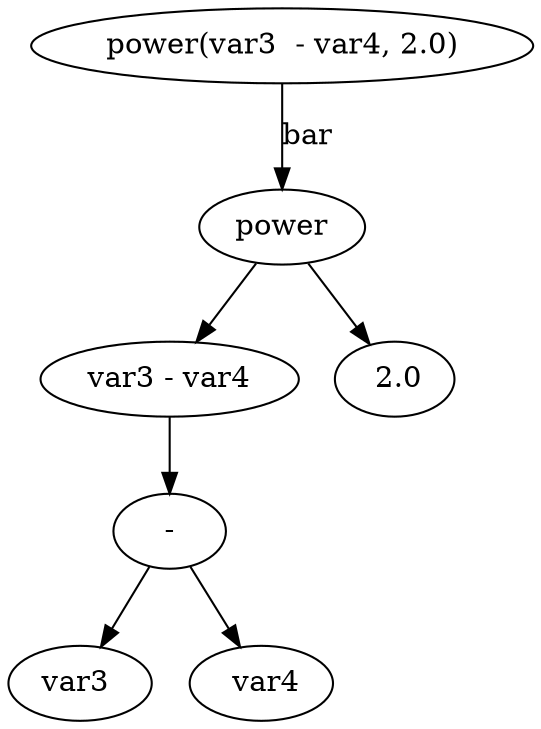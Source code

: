 digraph {
	"power(var3  - var4, 2.0)" [label="power(var3  - var4, 2.0)"]
	power [label=power]
	"power(var3  - var4, 2.0)" -> power [label=bar]
	"var3 - var4" [label="var3 - var4"]
	power -> "var3 - var4"
	"-" [label="-"]
	"var3 - var4" -> "-"
	"var3 " [label="var3 "]
	"-" -> "var3 "
	" var4" [label=" var4"]
	"-" -> " var4"
	" 2.0" [label=" 2.0"]
	power -> " 2.0"
}
